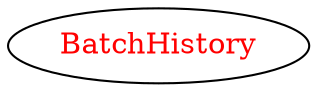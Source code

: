 digraph dependencyGraph {
 concentrate=true;
 ranksep="2.0";
 rankdir="LR"; 
 splines="ortho";
"BatchHistory" [fontcolor="red"];
}